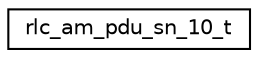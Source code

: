 digraph "Graphical Class Hierarchy"
{
 // LATEX_PDF_SIZE
  edge [fontname="Helvetica",fontsize="10",labelfontname="Helvetica",labelfontsize="10"];
  node [fontname="Helvetica",fontsize="10",shape=record];
  rankdir="LR";
  Node0 [label="rlc_am_pdu_sn_10_t",height=0.2,width=0.4,color="black", fillcolor="white", style="filled",URL="$structrlc__am__pdu__sn__10__t.html",tooltip="Structure helping coding and decoding the first 2 bytes of a AMD PDU or AMD PDU segment."];
}
